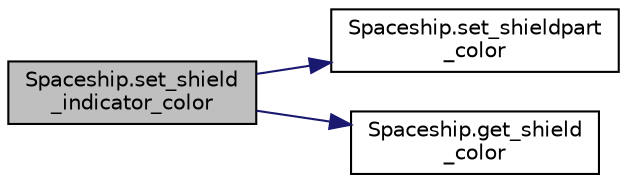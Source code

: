 digraph "Spaceship.set_shield_indicator_color"
{
  edge [fontname="Helvetica",fontsize="10",labelfontname="Helvetica",labelfontsize="10"];
  node [fontname="Helvetica",fontsize="10",shape=record];
  rankdir="LR";
  Node133 [label="Spaceship.set_shield\l_indicator_color",height=0.2,width=0.4,color="black", fillcolor="grey75", style="filled", fontcolor="black"];
  Node133 -> Node134 [color="midnightblue",fontsize="10",style="solid",fontname="Helvetica"];
  Node134 [label="Spaceship.set_shieldpart\l_color",height=0.2,width=0.4,color="black", fillcolor="white", style="filled",URL="$class_spaceship.html#a0eaf7f4995770c01eafeabe3a43c2af3",tooltip="Legt die Farbe für ein Viertelkreis-Schildobject fest "];
  Node133 -> Node135 [color="midnightblue",fontsize="10",style="solid",fontname="Helvetica"];
  Node135 [label="Spaceship.get_shield\l_color",height=0.2,width=0.4,color="black", fillcolor="white", style="filled",URL="$class_spaceship.html#a78e68df6007c48431f1bddf304226948",tooltip="Berechnet die Schildfarbe für die prozentuale Schildstärke p "];
}
